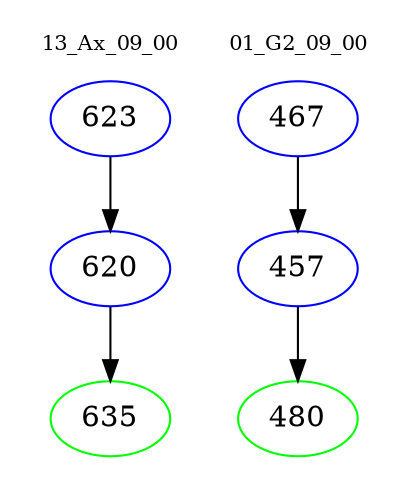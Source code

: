 digraph{
subgraph cluster_0 {
color = white
label = "13_Ax_09_00";
fontsize=10;
T0_623 [label="623", color="blue"]
T0_623 -> T0_620 [color="black"]
T0_620 [label="620", color="blue"]
T0_620 -> T0_635 [color="black"]
T0_635 [label="635", color="green"]
}
subgraph cluster_1 {
color = white
label = "01_G2_09_00";
fontsize=10;
T1_467 [label="467", color="blue"]
T1_467 -> T1_457 [color="black"]
T1_457 [label="457", color="blue"]
T1_457 -> T1_480 [color="black"]
T1_480 [label="480", color="green"]
}
}
